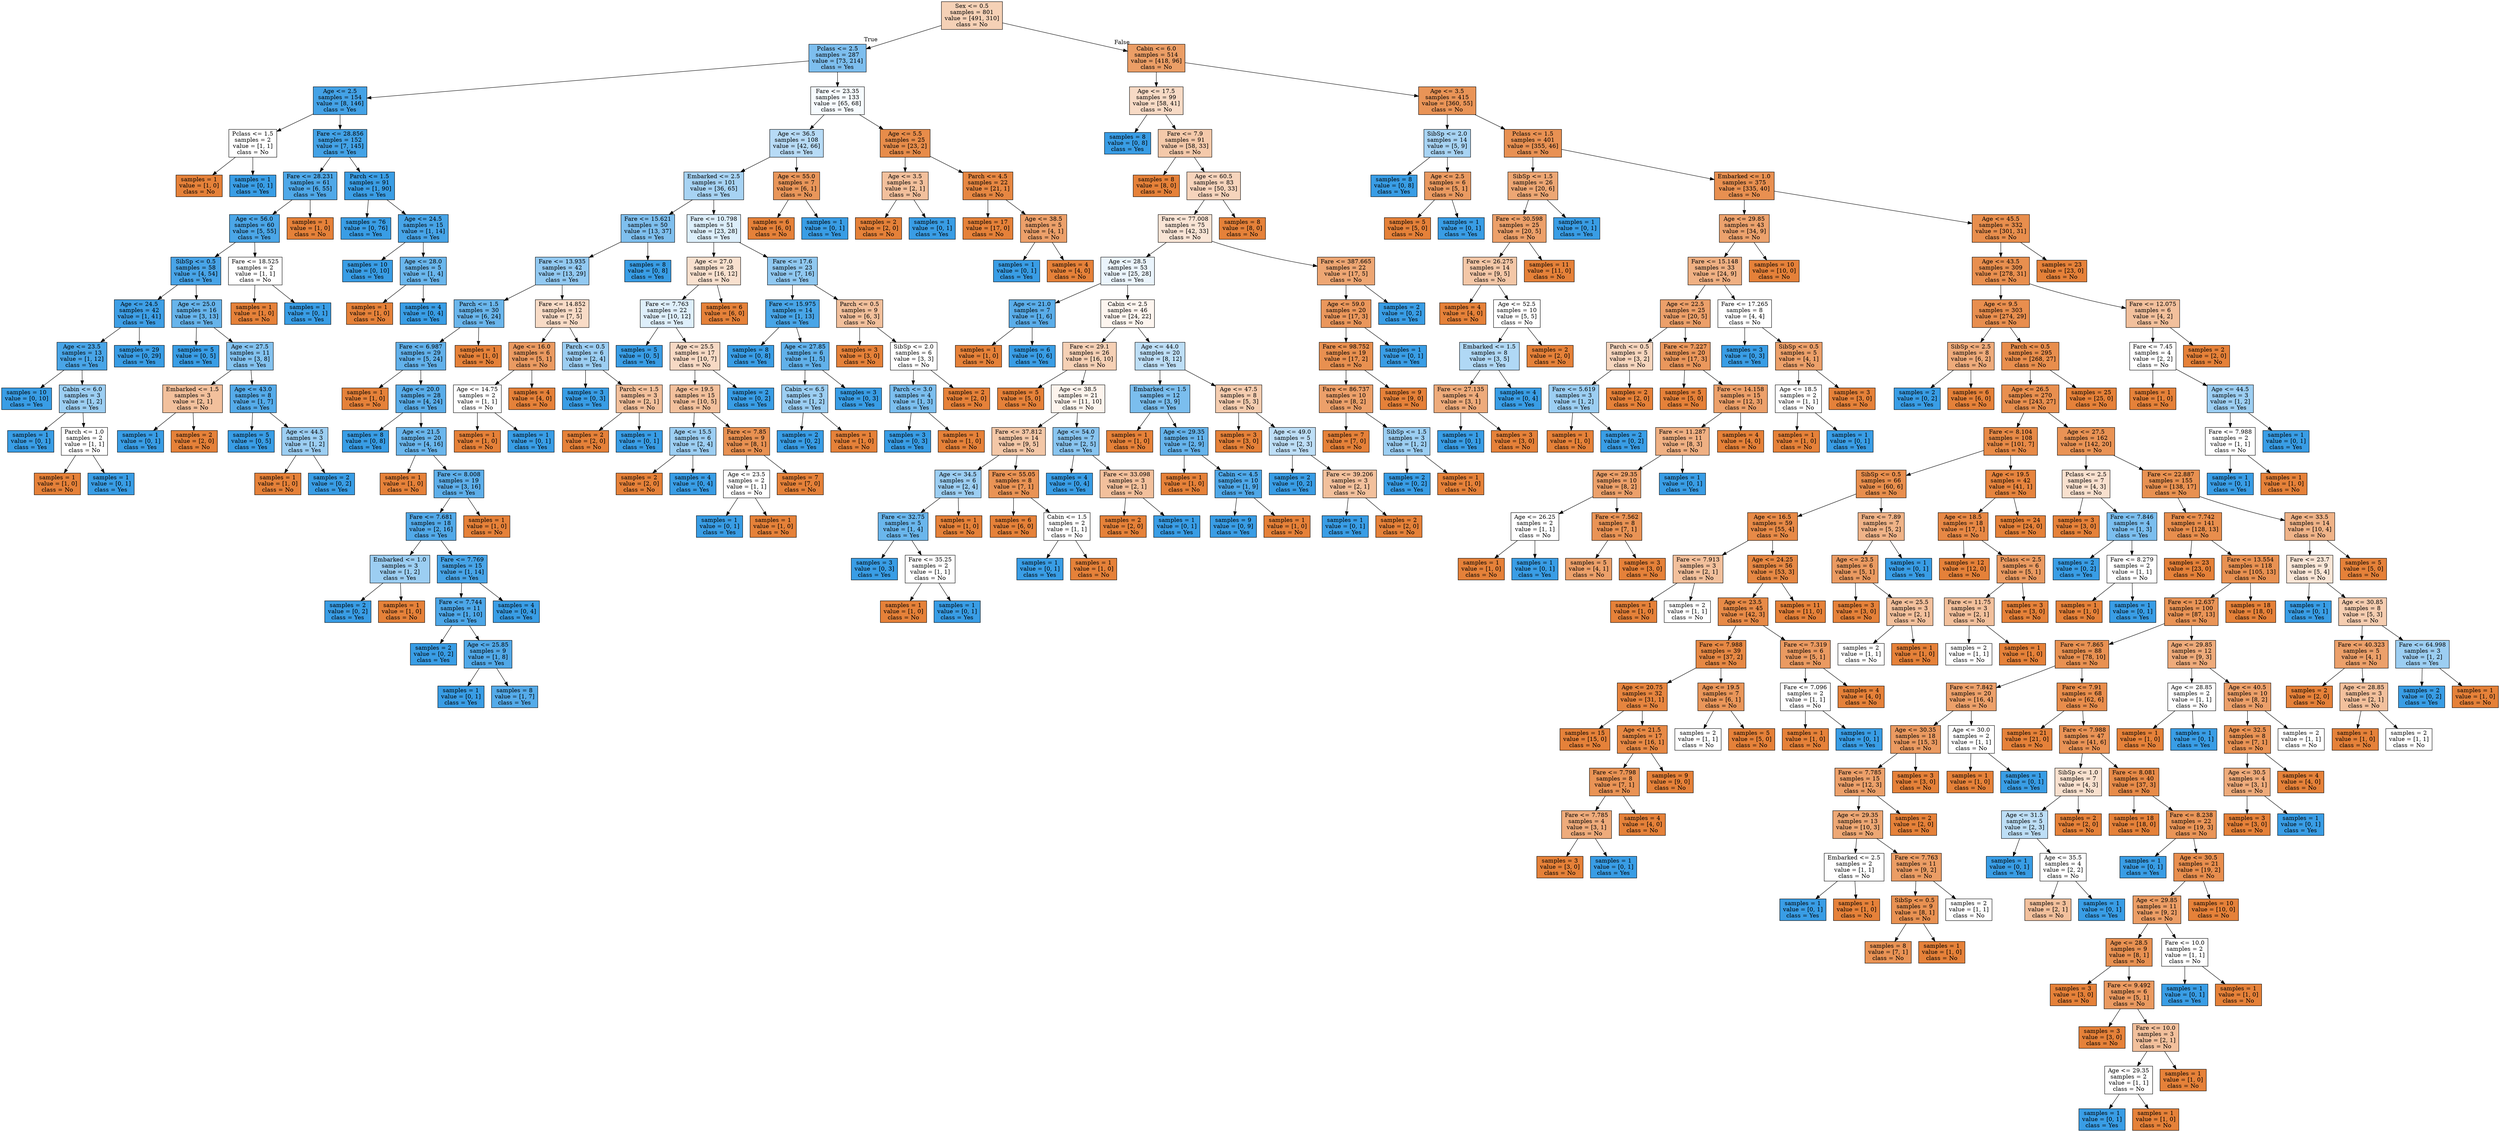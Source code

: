 digraph Tree {
node [shape=box, style="filled", color="black"] ;
0 [label="Sex <= 0.5\nsamples = 801\nvalue = [491, 310]\nclass = No", fillcolor="#f5d1b6"] ;
1 [label="Pclass <= 2.5\nsamples = 287\nvalue = [73, 214]\nclass = Yes", fillcolor="#7dbeee"] ;
0 -> 1 [labeldistance=2.5, labelangle=45, headlabel="True"] ;
2 [label="Age <= 2.5\nsamples = 154\nvalue = [8, 146]\nclass = Yes", fillcolor="#44a2e6"] ;
1 -> 2 ;
3 [label="Pclass <= 1.5\nsamples = 2\nvalue = [1, 1]\nclass = No", fillcolor="#ffffff"] ;
2 -> 3 ;
4 [label="samples = 1\nvalue = [1, 0]\nclass = No", fillcolor="#e58139"] ;
3 -> 4 ;
5 [label="samples = 1\nvalue = [0, 1]\nclass = Yes", fillcolor="#399de5"] ;
3 -> 5 ;
6 [label="Fare <= 28.856\nsamples = 152\nvalue = [7, 145]\nclass = Yes", fillcolor="#43a2e6"] ;
2 -> 6 ;
7 [label="Fare <= 28.231\nsamples = 61\nvalue = [6, 55]\nclass = Yes", fillcolor="#4fa8e8"] ;
6 -> 7 ;
8 [label="Age <= 56.0\nsamples = 60\nvalue = [5, 55]\nclass = Yes", fillcolor="#4ba6e7"] ;
7 -> 8 ;
9 [label="SibSp <= 0.5\nsamples = 58\nvalue = [4, 54]\nclass = Yes", fillcolor="#48a4e7"] ;
8 -> 9 ;
10 [label="Age <= 24.5\nsamples = 42\nvalue = [1, 41]\nclass = Yes", fillcolor="#3e9fe6"] ;
9 -> 10 ;
11 [label="Age <= 23.5\nsamples = 13\nvalue = [1, 12]\nclass = Yes", fillcolor="#49a5e7"] ;
10 -> 11 ;
12 [label="samples = 10\nvalue = [0, 10]\nclass = Yes", fillcolor="#399de5"] ;
11 -> 12 ;
13 [label="Cabin <= 6.0\nsamples = 3\nvalue = [1, 2]\nclass = Yes", fillcolor="#9ccef2"] ;
11 -> 13 ;
14 [label="samples = 1\nvalue = [0, 1]\nclass = Yes", fillcolor="#399de5"] ;
13 -> 14 ;
15 [label="Parch <= 1.0\nsamples = 2\nvalue = [1, 1]\nclass = No", fillcolor="#ffffff"] ;
13 -> 15 ;
16 [label="samples = 1\nvalue = [1, 0]\nclass = No", fillcolor="#e58139"] ;
15 -> 16 ;
17 [label="samples = 1\nvalue = [0, 1]\nclass = Yes", fillcolor="#399de5"] ;
15 -> 17 ;
18 [label="samples = 29\nvalue = [0, 29]\nclass = Yes", fillcolor="#399de5"] ;
10 -> 18 ;
19 [label="Age <= 25.0\nsamples = 16\nvalue = [3, 13]\nclass = Yes", fillcolor="#67b4eb"] ;
9 -> 19 ;
20 [label="samples = 5\nvalue = [0, 5]\nclass = Yes", fillcolor="#399de5"] ;
19 -> 20 ;
21 [label="Age <= 27.5\nsamples = 11\nvalue = [3, 8]\nclass = Yes", fillcolor="#83c2ef"] ;
19 -> 21 ;
22 [label="Embarked <= 1.5\nsamples = 3\nvalue = [2, 1]\nclass = No", fillcolor="#f2c09c"] ;
21 -> 22 ;
23 [label="samples = 1\nvalue = [0, 1]\nclass = Yes", fillcolor="#399de5"] ;
22 -> 23 ;
24 [label="samples = 2\nvalue = [2, 0]\nclass = No", fillcolor="#e58139"] ;
22 -> 24 ;
25 [label="Age <= 43.0\nsamples = 8\nvalue = [1, 7]\nclass = Yes", fillcolor="#55abe9"] ;
21 -> 25 ;
26 [label="samples = 5\nvalue = [0, 5]\nclass = Yes", fillcolor="#399de5"] ;
25 -> 26 ;
27 [label="Age <= 44.5\nsamples = 3\nvalue = [1, 2]\nclass = Yes", fillcolor="#9ccef2"] ;
25 -> 27 ;
28 [label="samples = 1\nvalue = [1, 0]\nclass = No", fillcolor="#e58139"] ;
27 -> 28 ;
29 [label="samples = 2\nvalue = [0, 2]\nclass = Yes", fillcolor="#399de5"] ;
27 -> 29 ;
30 [label="Fare <= 18.525\nsamples = 2\nvalue = [1, 1]\nclass = No", fillcolor="#ffffff"] ;
8 -> 30 ;
31 [label="samples = 1\nvalue = [1, 0]\nclass = No", fillcolor="#e58139"] ;
30 -> 31 ;
32 [label="samples = 1\nvalue = [0, 1]\nclass = Yes", fillcolor="#399de5"] ;
30 -> 32 ;
33 [label="samples = 1\nvalue = [1, 0]\nclass = No", fillcolor="#e58139"] ;
7 -> 33 ;
34 [label="Parch <= 1.5\nsamples = 91\nvalue = [1, 90]\nclass = Yes", fillcolor="#3b9ee5"] ;
6 -> 34 ;
35 [label="samples = 76\nvalue = [0, 76]\nclass = Yes", fillcolor="#399de5"] ;
34 -> 35 ;
36 [label="Age <= 24.5\nsamples = 15\nvalue = [1, 14]\nclass = Yes", fillcolor="#47a4e7"] ;
34 -> 36 ;
37 [label="samples = 10\nvalue = [0, 10]\nclass = Yes", fillcolor="#399de5"] ;
36 -> 37 ;
38 [label="Age <= 28.0\nsamples = 5\nvalue = [1, 4]\nclass = Yes", fillcolor="#6ab6ec"] ;
36 -> 38 ;
39 [label="samples = 1\nvalue = [1, 0]\nclass = No", fillcolor="#e58139"] ;
38 -> 39 ;
40 [label="samples = 4\nvalue = [0, 4]\nclass = Yes", fillcolor="#399de5"] ;
38 -> 40 ;
41 [label="Fare <= 23.35\nsamples = 133\nvalue = [65, 68]\nclass = Yes", fillcolor="#f6fbfe"] ;
1 -> 41 ;
42 [label="Age <= 36.5\nsamples = 108\nvalue = [42, 66]\nclass = Yes", fillcolor="#b7dbf6"] ;
41 -> 42 ;
43 [label="Embarked <= 2.5\nsamples = 101\nvalue = [36, 65]\nclass = Yes", fillcolor="#a7d3f3"] ;
42 -> 43 ;
44 [label="Fare <= 15.621\nsamples = 50\nvalue = [13, 37]\nclass = Yes", fillcolor="#7fbfee"] ;
43 -> 44 ;
45 [label="Fare <= 13.935\nsamples = 42\nvalue = [13, 29]\nclass = Yes", fillcolor="#92c9f1"] ;
44 -> 45 ;
46 [label="Parch <= 1.5\nsamples = 30\nvalue = [6, 24]\nclass = Yes", fillcolor="#6ab6ec"] ;
45 -> 46 ;
47 [label="Fare <= 6.987\nsamples = 29\nvalue = [5, 24]\nclass = Yes", fillcolor="#62b1ea"] ;
46 -> 47 ;
48 [label="samples = 1\nvalue = [1, 0]\nclass = No", fillcolor="#e58139"] ;
47 -> 48 ;
49 [label="Age <= 20.0\nsamples = 28\nvalue = [4, 24]\nclass = Yes", fillcolor="#5aade9"] ;
47 -> 49 ;
50 [label="samples = 8\nvalue = [0, 8]\nclass = Yes", fillcolor="#399de5"] ;
49 -> 50 ;
51 [label="Age <= 21.5\nsamples = 20\nvalue = [4, 16]\nclass = Yes", fillcolor="#6ab6ec"] ;
49 -> 51 ;
52 [label="samples = 1\nvalue = [1, 0]\nclass = No", fillcolor="#e58139"] ;
51 -> 52 ;
53 [label="Fare <= 8.008\nsamples = 19\nvalue = [3, 16]\nclass = Yes", fillcolor="#5eafea"] ;
51 -> 53 ;
54 [label="Fare <= 7.681\nsamples = 18\nvalue = [2, 16]\nclass = Yes", fillcolor="#52a9e8"] ;
53 -> 54 ;
55 [label="Embarked <= 1.0\nsamples = 3\nvalue = [1, 2]\nclass = Yes", fillcolor="#9ccef2"] ;
54 -> 55 ;
56 [label="samples = 2\nvalue = [0, 2]\nclass = Yes", fillcolor="#399de5"] ;
55 -> 56 ;
57 [label="samples = 1\nvalue = [1, 0]\nclass = No", fillcolor="#e58139"] ;
55 -> 57 ;
58 [label="Fare <= 7.769\nsamples = 15\nvalue = [1, 14]\nclass = Yes", fillcolor="#47a4e7"] ;
54 -> 58 ;
59 [label="Fare <= 7.744\nsamples = 11\nvalue = [1, 10]\nclass = Yes", fillcolor="#4da7e8"] ;
58 -> 59 ;
60 [label="samples = 2\nvalue = [0, 2]\nclass = Yes", fillcolor="#399de5"] ;
59 -> 60 ;
61 [label="Age <= 25.85\nsamples = 9\nvalue = [1, 8]\nclass = Yes", fillcolor="#52a9e8"] ;
59 -> 61 ;
62 [label="samples = 1\nvalue = [0, 1]\nclass = Yes", fillcolor="#399de5"] ;
61 -> 62 ;
63 [label="samples = 8\nvalue = [1, 7]\nclass = Yes", fillcolor="#55abe9"] ;
61 -> 63 ;
64 [label="samples = 4\nvalue = [0, 4]\nclass = Yes", fillcolor="#399de5"] ;
58 -> 64 ;
65 [label="samples = 1\nvalue = [1, 0]\nclass = No", fillcolor="#e58139"] ;
53 -> 65 ;
66 [label="samples = 1\nvalue = [1, 0]\nclass = No", fillcolor="#e58139"] ;
46 -> 66 ;
67 [label="Fare <= 14.852\nsamples = 12\nvalue = [7, 5]\nclass = No", fillcolor="#f8dbc6"] ;
45 -> 67 ;
68 [label="Age <= 16.0\nsamples = 6\nvalue = [5, 1]\nclass = No", fillcolor="#ea9a61"] ;
67 -> 68 ;
69 [label="Age <= 14.75\nsamples = 2\nvalue = [1, 1]\nclass = No", fillcolor="#ffffff"] ;
68 -> 69 ;
70 [label="samples = 1\nvalue = [1, 0]\nclass = No", fillcolor="#e58139"] ;
69 -> 70 ;
71 [label="samples = 1\nvalue = [0, 1]\nclass = Yes", fillcolor="#399de5"] ;
69 -> 71 ;
72 [label="samples = 4\nvalue = [4, 0]\nclass = No", fillcolor="#e58139"] ;
68 -> 72 ;
73 [label="Parch <= 0.5\nsamples = 6\nvalue = [2, 4]\nclass = Yes", fillcolor="#9ccef2"] ;
67 -> 73 ;
74 [label="samples = 3\nvalue = [0, 3]\nclass = Yes", fillcolor="#399de5"] ;
73 -> 74 ;
75 [label="Parch <= 1.5\nsamples = 3\nvalue = [2, 1]\nclass = No", fillcolor="#f2c09c"] ;
73 -> 75 ;
76 [label="samples = 2\nvalue = [2, 0]\nclass = No", fillcolor="#e58139"] ;
75 -> 76 ;
77 [label="samples = 1\nvalue = [0, 1]\nclass = Yes", fillcolor="#399de5"] ;
75 -> 77 ;
78 [label="samples = 8\nvalue = [0, 8]\nclass = Yes", fillcolor="#399de5"] ;
44 -> 78 ;
79 [label="Fare <= 10.798\nsamples = 51\nvalue = [23, 28]\nclass = Yes", fillcolor="#dceefa"] ;
43 -> 79 ;
80 [label="Age <= 27.0\nsamples = 28\nvalue = [16, 12]\nclass = No", fillcolor="#f8e0ce"] ;
79 -> 80 ;
81 [label="Fare <= 7.763\nsamples = 22\nvalue = [10, 12]\nclass = Yes", fillcolor="#deeffb"] ;
80 -> 81 ;
82 [label="samples = 5\nvalue = [0, 5]\nclass = Yes", fillcolor="#399de5"] ;
81 -> 82 ;
83 [label="Age <= 25.5\nsamples = 17\nvalue = [10, 7]\nclass = No", fillcolor="#f7d9c4"] ;
81 -> 83 ;
84 [label="Age <= 19.5\nsamples = 15\nvalue = [10, 5]\nclass = No", fillcolor="#f2c09c"] ;
83 -> 84 ;
85 [label="Age <= 15.5\nsamples = 6\nvalue = [2, 4]\nclass = Yes", fillcolor="#9ccef2"] ;
84 -> 85 ;
86 [label="samples = 2\nvalue = [2, 0]\nclass = No", fillcolor="#e58139"] ;
85 -> 86 ;
87 [label="samples = 4\nvalue = [0, 4]\nclass = Yes", fillcolor="#399de5"] ;
85 -> 87 ;
88 [label="Fare <= 7.85\nsamples = 9\nvalue = [8, 1]\nclass = No", fillcolor="#e89152"] ;
84 -> 88 ;
89 [label="Age <= 23.5\nsamples = 2\nvalue = [1, 1]\nclass = No", fillcolor="#ffffff"] ;
88 -> 89 ;
90 [label="samples = 1\nvalue = [0, 1]\nclass = Yes", fillcolor="#399de5"] ;
89 -> 90 ;
91 [label="samples = 1\nvalue = [1, 0]\nclass = No", fillcolor="#e58139"] ;
89 -> 91 ;
92 [label="samples = 7\nvalue = [7, 0]\nclass = No", fillcolor="#e58139"] ;
88 -> 92 ;
93 [label="samples = 2\nvalue = [0, 2]\nclass = Yes", fillcolor="#399de5"] ;
83 -> 93 ;
94 [label="samples = 6\nvalue = [6, 0]\nclass = No", fillcolor="#e58139"] ;
80 -> 94 ;
95 [label="Fare <= 17.6\nsamples = 23\nvalue = [7, 16]\nclass = Yes", fillcolor="#90c8f0"] ;
79 -> 95 ;
96 [label="Fare <= 15.975\nsamples = 14\nvalue = [1, 13]\nclass = Yes", fillcolor="#48a5e7"] ;
95 -> 96 ;
97 [label="samples = 8\nvalue = [0, 8]\nclass = Yes", fillcolor="#399de5"] ;
96 -> 97 ;
98 [label="Age <= 27.85\nsamples = 6\nvalue = [1, 5]\nclass = Yes", fillcolor="#61b1ea"] ;
96 -> 98 ;
99 [label="Cabin <= 6.5\nsamples = 3\nvalue = [1, 2]\nclass = Yes", fillcolor="#9ccef2"] ;
98 -> 99 ;
100 [label="samples = 2\nvalue = [0, 2]\nclass = Yes", fillcolor="#399de5"] ;
99 -> 100 ;
101 [label="samples = 1\nvalue = [1, 0]\nclass = No", fillcolor="#e58139"] ;
99 -> 101 ;
102 [label="samples = 3\nvalue = [0, 3]\nclass = Yes", fillcolor="#399de5"] ;
98 -> 102 ;
103 [label="Parch <= 0.5\nsamples = 9\nvalue = [6, 3]\nclass = No", fillcolor="#f2c09c"] ;
95 -> 103 ;
104 [label="samples = 3\nvalue = [3, 0]\nclass = No", fillcolor="#e58139"] ;
103 -> 104 ;
105 [label="SibSp <= 2.0\nsamples = 6\nvalue = [3, 3]\nclass = No", fillcolor="#ffffff"] ;
103 -> 105 ;
106 [label="Parch <= 3.0\nsamples = 4\nvalue = [1, 3]\nclass = Yes", fillcolor="#7bbeee"] ;
105 -> 106 ;
107 [label="samples = 3\nvalue = [0, 3]\nclass = Yes", fillcolor="#399de5"] ;
106 -> 107 ;
108 [label="samples = 1\nvalue = [1, 0]\nclass = No", fillcolor="#e58139"] ;
106 -> 108 ;
109 [label="samples = 2\nvalue = [2, 0]\nclass = No", fillcolor="#e58139"] ;
105 -> 109 ;
110 [label="Age <= 55.0\nsamples = 7\nvalue = [6, 1]\nclass = No", fillcolor="#e9965a"] ;
42 -> 110 ;
111 [label="samples = 6\nvalue = [6, 0]\nclass = No", fillcolor="#e58139"] ;
110 -> 111 ;
112 [label="samples = 1\nvalue = [0, 1]\nclass = Yes", fillcolor="#399de5"] ;
110 -> 112 ;
113 [label="Age <= 5.5\nsamples = 25\nvalue = [23, 2]\nclass = No", fillcolor="#e78c4a"] ;
41 -> 113 ;
114 [label="Age <= 3.5\nsamples = 3\nvalue = [2, 1]\nclass = No", fillcolor="#f2c09c"] ;
113 -> 114 ;
115 [label="samples = 2\nvalue = [2, 0]\nclass = No", fillcolor="#e58139"] ;
114 -> 115 ;
116 [label="samples = 1\nvalue = [0, 1]\nclass = Yes", fillcolor="#399de5"] ;
114 -> 116 ;
117 [label="Parch <= 4.5\nsamples = 22\nvalue = [21, 1]\nclass = No", fillcolor="#e68742"] ;
113 -> 117 ;
118 [label="samples = 17\nvalue = [17, 0]\nclass = No", fillcolor="#e58139"] ;
117 -> 118 ;
119 [label="Age <= 38.5\nsamples = 5\nvalue = [4, 1]\nclass = No", fillcolor="#eca06a"] ;
117 -> 119 ;
120 [label="samples = 1\nvalue = [0, 1]\nclass = Yes", fillcolor="#399de5"] ;
119 -> 120 ;
121 [label="samples = 4\nvalue = [4, 0]\nclass = No", fillcolor="#e58139"] ;
119 -> 121 ;
122 [label="Cabin <= 6.0\nsamples = 514\nvalue = [418, 96]\nclass = No", fillcolor="#eb9e66"] ;
0 -> 122 [labeldistance=2.5, labelangle=-45, headlabel="False"] ;
123 [label="Age <= 17.5\nsamples = 99\nvalue = [58, 41]\nclass = No", fillcolor="#f7dac5"] ;
122 -> 123 ;
124 [label="samples = 8\nvalue = [0, 8]\nclass = Yes", fillcolor="#399de5"] ;
123 -> 124 ;
125 [label="Fare <= 7.9\nsamples = 91\nvalue = [58, 33]\nclass = No", fillcolor="#f4c9aa"] ;
123 -> 125 ;
126 [label="samples = 8\nvalue = [8, 0]\nclass = No", fillcolor="#e58139"] ;
125 -> 126 ;
127 [label="Age <= 60.5\nsamples = 83\nvalue = [50, 33]\nclass = No", fillcolor="#f6d4bc"] ;
125 -> 127 ;
128 [label="Fare <= 77.008\nsamples = 75\nvalue = [42, 33]\nclass = No", fillcolor="#f9e4d5"] ;
127 -> 128 ;
129 [label="Age <= 28.5\nsamples = 53\nvalue = [25, 28]\nclass = Yes", fillcolor="#eaf4fc"] ;
128 -> 129 ;
130 [label="Age <= 21.0\nsamples = 7\nvalue = [1, 6]\nclass = Yes", fillcolor="#5aade9"] ;
129 -> 130 ;
131 [label="samples = 1\nvalue = [1, 0]\nclass = No", fillcolor="#e58139"] ;
130 -> 131 ;
132 [label="samples = 6\nvalue = [0, 6]\nclass = Yes", fillcolor="#399de5"] ;
130 -> 132 ;
133 [label="Cabin <= 2.5\nsamples = 46\nvalue = [24, 22]\nclass = No", fillcolor="#fdf5ef"] ;
129 -> 133 ;
134 [label="Fare <= 29.1\nsamples = 26\nvalue = [16, 10]\nclass = No", fillcolor="#f5d0b5"] ;
133 -> 134 ;
135 [label="samples = 5\nvalue = [5, 0]\nclass = No", fillcolor="#e58139"] ;
134 -> 135 ;
136 [label="Age <= 38.5\nsamples = 21\nvalue = [11, 10]\nclass = No", fillcolor="#fdf4ed"] ;
134 -> 136 ;
137 [label="Fare <= 37.812\nsamples = 14\nvalue = [9, 5]\nclass = No", fillcolor="#f3c7a7"] ;
136 -> 137 ;
138 [label="Age <= 34.5\nsamples = 6\nvalue = [2, 4]\nclass = Yes", fillcolor="#9ccef2"] ;
137 -> 138 ;
139 [label="Fare <= 32.75\nsamples = 5\nvalue = [1, 4]\nclass = Yes", fillcolor="#6ab6ec"] ;
138 -> 139 ;
140 [label="samples = 3\nvalue = [0, 3]\nclass = Yes", fillcolor="#399de5"] ;
139 -> 140 ;
141 [label="Fare <= 35.25\nsamples = 2\nvalue = [1, 1]\nclass = No", fillcolor="#ffffff"] ;
139 -> 141 ;
142 [label="samples = 1\nvalue = [1, 0]\nclass = No", fillcolor="#e58139"] ;
141 -> 142 ;
143 [label="samples = 1\nvalue = [0, 1]\nclass = Yes", fillcolor="#399de5"] ;
141 -> 143 ;
144 [label="samples = 1\nvalue = [1, 0]\nclass = No", fillcolor="#e58139"] ;
138 -> 144 ;
145 [label="Fare <= 55.05\nsamples = 8\nvalue = [7, 1]\nclass = No", fillcolor="#e99355"] ;
137 -> 145 ;
146 [label="samples = 6\nvalue = [6, 0]\nclass = No", fillcolor="#e58139"] ;
145 -> 146 ;
147 [label="Cabin <= 1.5\nsamples = 2\nvalue = [1, 1]\nclass = No", fillcolor="#ffffff"] ;
145 -> 147 ;
148 [label="samples = 1\nvalue = [0, 1]\nclass = Yes", fillcolor="#399de5"] ;
147 -> 148 ;
149 [label="samples = 1\nvalue = [1, 0]\nclass = No", fillcolor="#e58139"] ;
147 -> 149 ;
150 [label="Age <= 54.0\nsamples = 7\nvalue = [2, 5]\nclass = Yes", fillcolor="#88c4ef"] ;
136 -> 150 ;
151 [label="samples = 4\nvalue = [0, 4]\nclass = Yes", fillcolor="#399de5"] ;
150 -> 151 ;
152 [label="Fare <= 33.098\nsamples = 3\nvalue = [2, 1]\nclass = No", fillcolor="#f2c09c"] ;
150 -> 152 ;
153 [label="samples = 2\nvalue = [2, 0]\nclass = No", fillcolor="#e58139"] ;
152 -> 153 ;
154 [label="samples = 1\nvalue = [0, 1]\nclass = Yes", fillcolor="#399de5"] ;
152 -> 154 ;
155 [label="Age <= 44.0\nsamples = 20\nvalue = [8, 12]\nclass = Yes", fillcolor="#bddef6"] ;
133 -> 155 ;
156 [label="Embarked <= 1.5\nsamples = 12\nvalue = [3, 9]\nclass = Yes", fillcolor="#7bbeee"] ;
155 -> 156 ;
157 [label="samples = 1\nvalue = [1, 0]\nclass = No", fillcolor="#e58139"] ;
156 -> 157 ;
158 [label="Age <= 29.35\nsamples = 11\nvalue = [2, 9]\nclass = Yes", fillcolor="#65b3eb"] ;
156 -> 158 ;
159 [label="samples = 1\nvalue = [1, 0]\nclass = No", fillcolor="#e58139"] ;
158 -> 159 ;
160 [label="Cabin <= 4.5\nsamples = 10\nvalue = [1, 9]\nclass = Yes", fillcolor="#4fa8e8"] ;
158 -> 160 ;
161 [label="samples = 9\nvalue = [0, 9]\nclass = Yes", fillcolor="#399de5"] ;
160 -> 161 ;
162 [label="samples = 1\nvalue = [1, 0]\nclass = No", fillcolor="#e58139"] ;
160 -> 162 ;
163 [label="Age <= 47.5\nsamples = 8\nvalue = [5, 3]\nclass = No", fillcolor="#f5cdb0"] ;
155 -> 163 ;
164 [label="samples = 3\nvalue = [3, 0]\nclass = No", fillcolor="#e58139"] ;
163 -> 164 ;
165 [label="Age <= 49.0\nsamples = 5\nvalue = [2, 3]\nclass = Yes", fillcolor="#bddef6"] ;
163 -> 165 ;
166 [label="samples = 2\nvalue = [0, 2]\nclass = Yes", fillcolor="#399de5"] ;
165 -> 166 ;
167 [label="Fare <= 39.206\nsamples = 3\nvalue = [2, 1]\nclass = No", fillcolor="#f2c09c"] ;
165 -> 167 ;
168 [label="samples = 1\nvalue = [0, 1]\nclass = Yes", fillcolor="#399de5"] ;
167 -> 168 ;
169 [label="samples = 2\nvalue = [2, 0]\nclass = No", fillcolor="#e58139"] ;
167 -> 169 ;
170 [label="Fare <= 387.665\nsamples = 22\nvalue = [17, 5]\nclass = No", fillcolor="#eda673"] ;
128 -> 170 ;
171 [label="Age <= 59.0\nsamples = 20\nvalue = [17, 3]\nclass = No", fillcolor="#ea975c"] ;
170 -> 171 ;
172 [label="Fare <= 98.752\nsamples = 19\nvalue = [17, 2]\nclass = No", fillcolor="#e89050"] ;
171 -> 172 ;
173 [label="Fare <= 86.737\nsamples = 10\nvalue = [8, 2]\nclass = No", fillcolor="#eca06a"] ;
172 -> 173 ;
174 [label="samples = 7\nvalue = [7, 0]\nclass = No", fillcolor="#e58139"] ;
173 -> 174 ;
175 [label="SibSp <= 1.5\nsamples = 3\nvalue = [1, 2]\nclass = Yes", fillcolor="#9ccef2"] ;
173 -> 175 ;
176 [label="samples = 2\nvalue = [0, 2]\nclass = Yes", fillcolor="#399de5"] ;
175 -> 176 ;
177 [label="samples = 1\nvalue = [1, 0]\nclass = No", fillcolor="#e58139"] ;
175 -> 177 ;
178 [label="samples = 9\nvalue = [9, 0]\nclass = No", fillcolor="#e58139"] ;
172 -> 178 ;
179 [label="samples = 1\nvalue = [0, 1]\nclass = Yes", fillcolor="#399de5"] ;
171 -> 179 ;
180 [label="samples = 2\nvalue = [0, 2]\nclass = Yes", fillcolor="#399de5"] ;
170 -> 180 ;
181 [label="samples = 8\nvalue = [8, 0]\nclass = No", fillcolor="#e58139"] ;
127 -> 181 ;
182 [label="Age <= 3.5\nsamples = 415\nvalue = [360, 55]\nclass = No", fillcolor="#e99457"] ;
122 -> 182 ;
183 [label="SibSp <= 2.0\nsamples = 14\nvalue = [5, 9]\nclass = Yes", fillcolor="#a7d3f3"] ;
182 -> 183 ;
184 [label="samples = 8\nvalue = [0, 8]\nclass = Yes", fillcolor="#399de5"] ;
183 -> 184 ;
185 [label="Age <= 2.5\nsamples = 6\nvalue = [5, 1]\nclass = No", fillcolor="#ea9a61"] ;
183 -> 185 ;
186 [label="samples = 5\nvalue = [5, 0]\nclass = No", fillcolor="#e58139"] ;
185 -> 186 ;
187 [label="samples = 1\nvalue = [0, 1]\nclass = Yes", fillcolor="#399de5"] ;
185 -> 187 ;
188 [label="Pclass <= 1.5\nsamples = 401\nvalue = [355, 46]\nclass = No", fillcolor="#e89153"] ;
182 -> 188 ;
189 [label="SibSp <= 1.5\nsamples = 26\nvalue = [20, 6]\nclass = No", fillcolor="#eda774"] ;
188 -> 189 ;
190 [label="Fare <= 30.598\nsamples = 25\nvalue = [20, 5]\nclass = No", fillcolor="#eca06a"] ;
189 -> 190 ;
191 [label="Fare <= 26.275\nsamples = 14\nvalue = [9, 5]\nclass = No", fillcolor="#f3c7a7"] ;
190 -> 191 ;
192 [label="samples = 4\nvalue = [4, 0]\nclass = No", fillcolor="#e58139"] ;
191 -> 192 ;
193 [label="Age <= 52.5\nsamples = 10\nvalue = [5, 5]\nclass = No", fillcolor="#ffffff"] ;
191 -> 193 ;
194 [label="Embarked <= 1.5\nsamples = 8\nvalue = [3, 5]\nclass = Yes", fillcolor="#b0d8f5"] ;
193 -> 194 ;
195 [label="Fare <= 27.135\nsamples = 4\nvalue = [3, 1]\nclass = No", fillcolor="#eeab7b"] ;
194 -> 195 ;
196 [label="samples = 1\nvalue = [0, 1]\nclass = Yes", fillcolor="#399de5"] ;
195 -> 196 ;
197 [label="samples = 3\nvalue = [3, 0]\nclass = No", fillcolor="#e58139"] ;
195 -> 197 ;
198 [label="samples = 4\nvalue = [0, 4]\nclass = Yes", fillcolor="#399de5"] ;
194 -> 198 ;
199 [label="samples = 2\nvalue = [2, 0]\nclass = No", fillcolor="#e58139"] ;
193 -> 199 ;
200 [label="samples = 11\nvalue = [11, 0]\nclass = No", fillcolor="#e58139"] ;
190 -> 200 ;
201 [label="samples = 1\nvalue = [0, 1]\nclass = Yes", fillcolor="#399de5"] ;
189 -> 201 ;
202 [label="Embarked <= 1.0\nsamples = 375\nvalue = [335, 40]\nclass = No", fillcolor="#e89051"] ;
188 -> 202 ;
203 [label="Age <= 29.85\nsamples = 43\nvalue = [34, 9]\nclass = No", fillcolor="#eca26d"] ;
202 -> 203 ;
204 [label="Fare <= 15.148\nsamples = 33\nvalue = [24, 9]\nclass = No", fillcolor="#efb083"] ;
203 -> 204 ;
205 [label="Age <= 22.5\nsamples = 25\nvalue = [20, 5]\nclass = No", fillcolor="#eca06a"] ;
204 -> 205 ;
206 [label="Parch <= 0.5\nsamples = 5\nvalue = [3, 2]\nclass = No", fillcolor="#f6d5bd"] ;
205 -> 206 ;
207 [label="Fare <= 5.619\nsamples = 3\nvalue = [1, 2]\nclass = Yes", fillcolor="#9ccef2"] ;
206 -> 207 ;
208 [label="samples = 1\nvalue = [1, 0]\nclass = No", fillcolor="#e58139"] ;
207 -> 208 ;
209 [label="samples = 2\nvalue = [0, 2]\nclass = Yes", fillcolor="#399de5"] ;
207 -> 209 ;
210 [label="samples = 2\nvalue = [2, 0]\nclass = No", fillcolor="#e58139"] ;
206 -> 210 ;
211 [label="Fare <= 7.227\nsamples = 20\nvalue = [17, 3]\nclass = No", fillcolor="#ea975c"] ;
205 -> 211 ;
212 [label="samples = 5\nvalue = [5, 0]\nclass = No", fillcolor="#e58139"] ;
211 -> 212 ;
213 [label="Fare <= 14.158\nsamples = 15\nvalue = [12, 3]\nclass = No", fillcolor="#eca06a"] ;
211 -> 213 ;
214 [label="Fare <= 11.287\nsamples = 11\nvalue = [8, 3]\nclass = No", fillcolor="#efb083"] ;
213 -> 214 ;
215 [label="Age <= 29.35\nsamples = 10\nvalue = [8, 2]\nclass = No", fillcolor="#eca06a"] ;
214 -> 215 ;
216 [label="Age <= 26.25\nsamples = 2\nvalue = [1, 1]\nclass = No", fillcolor="#ffffff"] ;
215 -> 216 ;
217 [label="samples = 1\nvalue = [1, 0]\nclass = No", fillcolor="#e58139"] ;
216 -> 217 ;
218 [label="samples = 1\nvalue = [0, 1]\nclass = Yes", fillcolor="#399de5"] ;
216 -> 218 ;
219 [label="Fare <= 7.562\nsamples = 8\nvalue = [7, 1]\nclass = No", fillcolor="#e99355"] ;
215 -> 219 ;
220 [label="samples = 5\nvalue = [4, 1]\nclass = No", fillcolor="#eca06a"] ;
219 -> 220 ;
221 [label="samples = 3\nvalue = [3, 0]\nclass = No", fillcolor="#e58139"] ;
219 -> 221 ;
222 [label="samples = 1\nvalue = [0, 1]\nclass = Yes", fillcolor="#399de5"] ;
214 -> 222 ;
223 [label="samples = 4\nvalue = [4, 0]\nclass = No", fillcolor="#e58139"] ;
213 -> 223 ;
224 [label="Fare <= 17.265\nsamples = 8\nvalue = [4, 4]\nclass = No", fillcolor="#ffffff"] ;
204 -> 224 ;
225 [label="samples = 3\nvalue = [0, 3]\nclass = Yes", fillcolor="#399de5"] ;
224 -> 225 ;
226 [label="SibSp <= 0.5\nsamples = 5\nvalue = [4, 1]\nclass = No", fillcolor="#eca06a"] ;
224 -> 226 ;
227 [label="Age <= 18.5\nsamples = 2\nvalue = [1, 1]\nclass = No", fillcolor="#ffffff"] ;
226 -> 227 ;
228 [label="samples = 1\nvalue = [1, 0]\nclass = No", fillcolor="#e58139"] ;
227 -> 228 ;
229 [label="samples = 1\nvalue = [0, 1]\nclass = Yes", fillcolor="#399de5"] ;
227 -> 229 ;
230 [label="samples = 3\nvalue = [3, 0]\nclass = No", fillcolor="#e58139"] ;
226 -> 230 ;
231 [label="samples = 10\nvalue = [10, 0]\nclass = No", fillcolor="#e58139"] ;
203 -> 231 ;
232 [label="Age <= 45.5\nsamples = 332\nvalue = [301, 31]\nclass = No", fillcolor="#e88e4d"] ;
202 -> 232 ;
233 [label="Age <= 43.5\nsamples = 309\nvalue = [278, 31]\nclass = No", fillcolor="#e88f4f"] ;
232 -> 233 ;
234 [label="Age <= 9.5\nsamples = 303\nvalue = [274, 29]\nclass = No", fillcolor="#e88e4e"] ;
233 -> 234 ;
235 [label="SibSp <= 2.5\nsamples = 8\nvalue = [6, 2]\nclass = No", fillcolor="#eeab7b"] ;
234 -> 235 ;
236 [label="samples = 2\nvalue = [0, 2]\nclass = Yes", fillcolor="#399de5"] ;
235 -> 236 ;
237 [label="samples = 6\nvalue = [6, 0]\nclass = No", fillcolor="#e58139"] ;
235 -> 237 ;
238 [label="Parch <= 0.5\nsamples = 295\nvalue = [268, 27]\nclass = No", fillcolor="#e88e4d"] ;
234 -> 238 ;
239 [label="Age <= 26.5\nsamples = 270\nvalue = [243, 27]\nclass = No", fillcolor="#e88f4f"] ;
238 -> 239 ;
240 [label="Fare <= 8.104\nsamples = 108\nvalue = [101, 7]\nclass = No", fillcolor="#e78a47"] ;
239 -> 240 ;
241 [label="SibSp <= 0.5\nsamples = 66\nvalue = [60, 6]\nclass = No", fillcolor="#e88e4d"] ;
240 -> 241 ;
242 [label="Age <= 16.5\nsamples = 59\nvalue = [55, 4]\nclass = No", fillcolor="#e78a47"] ;
241 -> 242 ;
243 [label="Fare <= 7.913\nsamples = 3\nvalue = [2, 1]\nclass = No", fillcolor="#f2c09c"] ;
242 -> 243 ;
244 [label="samples = 1\nvalue = [1, 0]\nclass = No", fillcolor="#e58139"] ;
243 -> 244 ;
245 [label="samples = 2\nvalue = [1, 1]\nclass = No", fillcolor="#ffffff"] ;
243 -> 245 ;
246 [label="Age <= 24.25\nsamples = 56\nvalue = [53, 3]\nclass = No", fillcolor="#e68844"] ;
242 -> 246 ;
247 [label="Age <= 23.5\nsamples = 45\nvalue = [42, 3]\nclass = No", fillcolor="#e78a47"] ;
246 -> 247 ;
248 [label="Fare <= 7.988\nsamples = 39\nvalue = [37, 2]\nclass = No", fillcolor="#e68844"] ;
247 -> 248 ;
249 [label="Age <= 20.75\nsamples = 32\nvalue = [31, 1]\nclass = No", fillcolor="#e6853f"] ;
248 -> 249 ;
250 [label="samples = 15\nvalue = [15, 0]\nclass = No", fillcolor="#e58139"] ;
249 -> 250 ;
251 [label="Age <= 21.5\nsamples = 17\nvalue = [16, 1]\nclass = No", fillcolor="#e78945"] ;
249 -> 251 ;
252 [label="Fare <= 7.798\nsamples = 8\nvalue = [7, 1]\nclass = No", fillcolor="#e99355"] ;
251 -> 252 ;
253 [label="Fare <= 7.785\nsamples = 4\nvalue = [3, 1]\nclass = No", fillcolor="#eeab7b"] ;
252 -> 253 ;
254 [label="samples = 3\nvalue = [3, 0]\nclass = No", fillcolor="#e58139"] ;
253 -> 254 ;
255 [label="samples = 1\nvalue = [0, 1]\nclass = Yes", fillcolor="#399de5"] ;
253 -> 255 ;
256 [label="samples = 4\nvalue = [4, 0]\nclass = No", fillcolor="#e58139"] ;
252 -> 256 ;
257 [label="samples = 9\nvalue = [9, 0]\nclass = No", fillcolor="#e58139"] ;
251 -> 257 ;
258 [label="Age <= 19.5\nsamples = 7\nvalue = [6, 1]\nclass = No", fillcolor="#e9965a"] ;
248 -> 258 ;
259 [label="samples = 2\nvalue = [1, 1]\nclass = No", fillcolor="#ffffff"] ;
258 -> 259 ;
260 [label="samples = 5\nvalue = [5, 0]\nclass = No", fillcolor="#e58139"] ;
258 -> 260 ;
261 [label="Fare <= 7.319\nsamples = 6\nvalue = [5, 1]\nclass = No", fillcolor="#ea9a61"] ;
247 -> 261 ;
262 [label="Fare <= 7.096\nsamples = 2\nvalue = [1, 1]\nclass = No", fillcolor="#ffffff"] ;
261 -> 262 ;
263 [label="samples = 1\nvalue = [1, 0]\nclass = No", fillcolor="#e58139"] ;
262 -> 263 ;
264 [label="samples = 1\nvalue = [0, 1]\nclass = Yes", fillcolor="#399de5"] ;
262 -> 264 ;
265 [label="samples = 4\nvalue = [4, 0]\nclass = No", fillcolor="#e58139"] ;
261 -> 265 ;
266 [label="samples = 11\nvalue = [11, 0]\nclass = No", fillcolor="#e58139"] ;
246 -> 266 ;
267 [label="Fare <= 7.89\nsamples = 7\nvalue = [5, 2]\nclass = No", fillcolor="#efb388"] ;
241 -> 267 ;
268 [label="Age <= 23.5\nsamples = 6\nvalue = [5, 1]\nclass = No", fillcolor="#ea9a61"] ;
267 -> 268 ;
269 [label="samples = 3\nvalue = [3, 0]\nclass = No", fillcolor="#e58139"] ;
268 -> 269 ;
270 [label="Age <= 25.5\nsamples = 3\nvalue = [2, 1]\nclass = No", fillcolor="#f2c09c"] ;
268 -> 270 ;
271 [label="samples = 2\nvalue = [1, 1]\nclass = No", fillcolor="#ffffff"] ;
270 -> 271 ;
272 [label="samples = 1\nvalue = [1, 0]\nclass = No", fillcolor="#e58139"] ;
270 -> 272 ;
273 [label="samples = 1\nvalue = [0, 1]\nclass = Yes", fillcolor="#399de5"] ;
267 -> 273 ;
274 [label="Age <= 19.5\nsamples = 42\nvalue = [41, 1]\nclass = No", fillcolor="#e6843e"] ;
240 -> 274 ;
275 [label="Age <= 18.5\nsamples = 18\nvalue = [17, 1]\nclass = No", fillcolor="#e78845"] ;
274 -> 275 ;
276 [label="samples = 12\nvalue = [12, 0]\nclass = No", fillcolor="#e58139"] ;
275 -> 276 ;
277 [label="Pclass <= 2.5\nsamples = 6\nvalue = [5, 1]\nclass = No", fillcolor="#ea9a61"] ;
275 -> 277 ;
278 [label="Fare <= 11.75\nsamples = 3\nvalue = [2, 1]\nclass = No", fillcolor="#f2c09c"] ;
277 -> 278 ;
279 [label="samples = 2\nvalue = [1, 1]\nclass = No", fillcolor="#ffffff"] ;
278 -> 279 ;
280 [label="samples = 1\nvalue = [1, 0]\nclass = No", fillcolor="#e58139"] ;
278 -> 280 ;
281 [label="samples = 3\nvalue = [3, 0]\nclass = No", fillcolor="#e58139"] ;
277 -> 281 ;
282 [label="samples = 24\nvalue = [24, 0]\nclass = No", fillcolor="#e58139"] ;
274 -> 282 ;
283 [label="Age <= 27.5\nsamples = 162\nvalue = [142, 20]\nclass = No", fillcolor="#e99355"] ;
239 -> 283 ;
284 [label="Pclass <= 2.5\nsamples = 7\nvalue = [4, 3]\nclass = No", fillcolor="#f8e0ce"] ;
283 -> 284 ;
285 [label="samples = 3\nvalue = [3, 0]\nclass = No", fillcolor="#e58139"] ;
284 -> 285 ;
286 [label="Fare <= 7.846\nsamples = 4\nvalue = [1, 3]\nclass = Yes", fillcolor="#7bbeee"] ;
284 -> 286 ;
287 [label="samples = 2\nvalue = [0, 2]\nclass = Yes", fillcolor="#399de5"] ;
286 -> 287 ;
288 [label="Fare <= 8.279\nsamples = 2\nvalue = [1, 1]\nclass = No", fillcolor="#ffffff"] ;
286 -> 288 ;
289 [label="samples = 1\nvalue = [1, 0]\nclass = No", fillcolor="#e58139"] ;
288 -> 289 ;
290 [label="samples = 1\nvalue = [0, 1]\nclass = Yes", fillcolor="#399de5"] ;
288 -> 290 ;
291 [label="Fare <= 22.887\nsamples = 155\nvalue = [138, 17]\nclass = No", fillcolor="#e89151"] ;
283 -> 291 ;
292 [label="Fare <= 7.742\nsamples = 141\nvalue = [128, 13]\nclass = No", fillcolor="#e88e4d"] ;
291 -> 292 ;
293 [label="samples = 23\nvalue = [23, 0]\nclass = No", fillcolor="#e58139"] ;
292 -> 293 ;
294 [label="Fare <= 13.554\nsamples = 118\nvalue = [105, 13]\nclass = No", fillcolor="#e89152"] ;
292 -> 294 ;
295 [label="Fare <= 12.637\nsamples = 100\nvalue = [87, 13]\nclass = No", fillcolor="#e99457"] ;
294 -> 295 ;
296 [label="Fare <= 7.865\nsamples = 88\nvalue = [78, 10]\nclass = No", fillcolor="#e89152"] ;
295 -> 296 ;
297 [label="Fare <= 7.842\nsamples = 20\nvalue = [16, 4]\nclass = No", fillcolor="#eca06a"] ;
296 -> 297 ;
298 [label="Age <= 30.35\nsamples = 18\nvalue = [15, 3]\nclass = No", fillcolor="#ea9a61"] ;
297 -> 298 ;
299 [label="Fare <= 7.785\nsamples = 15\nvalue = [12, 3]\nclass = No", fillcolor="#eca06a"] ;
298 -> 299 ;
300 [label="Age <= 29.35\nsamples = 13\nvalue = [10, 3]\nclass = No", fillcolor="#eda774"] ;
299 -> 300 ;
301 [label="Embarked <= 2.5\nsamples = 2\nvalue = [1, 1]\nclass = No", fillcolor="#ffffff"] ;
300 -> 301 ;
302 [label="samples = 1\nvalue = [0, 1]\nclass = Yes", fillcolor="#399de5"] ;
301 -> 302 ;
303 [label="samples = 1\nvalue = [1, 0]\nclass = No", fillcolor="#e58139"] ;
301 -> 303 ;
304 [label="Fare <= 7.763\nsamples = 11\nvalue = [9, 2]\nclass = No", fillcolor="#eb9d65"] ;
300 -> 304 ;
305 [label="SibSp <= 0.5\nsamples = 9\nvalue = [8, 1]\nclass = No", fillcolor="#e89152"] ;
304 -> 305 ;
306 [label="samples = 8\nvalue = [7, 1]\nclass = No", fillcolor="#e99355"] ;
305 -> 306 ;
307 [label="samples = 1\nvalue = [1, 0]\nclass = No", fillcolor="#e58139"] ;
305 -> 307 ;
308 [label="samples = 2\nvalue = [1, 1]\nclass = No", fillcolor="#ffffff"] ;
304 -> 308 ;
309 [label="samples = 2\nvalue = [2, 0]\nclass = No", fillcolor="#e58139"] ;
299 -> 309 ;
310 [label="samples = 3\nvalue = [3, 0]\nclass = No", fillcolor="#e58139"] ;
298 -> 310 ;
311 [label="Age <= 30.0\nsamples = 2\nvalue = [1, 1]\nclass = No", fillcolor="#ffffff"] ;
297 -> 311 ;
312 [label="samples = 1\nvalue = [1, 0]\nclass = No", fillcolor="#e58139"] ;
311 -> 312 ;
313 [label="samples = 1\nvalue = [0, 1]\nclass = Yes", fillcolor="#399de5"] ;
311 -> 313 ;
314 [label="Fare <= 7.91\nsamples = 68\nvalue = [62, 6]\nclass = No", fillcolor="#e88d4c"] ;
296 -> 314 ;
315 [label="samples = 21\nvalue = [21, 0]\nclass = No", fillcolor="#e58139"] ;
314 -> 315 ;
316 [label="Fare <= 7.988\nsamples = 47\nvalue = [41, 6]\nclass = No", fillcolor="#e99356"] ;
314 -> 316 ;
317 [label="SibSp <= 1.0\nsamples = 7\nvalue = [4, 3]\nclass = No", fillcolor="#f8e0ce"] ;
316 -> 317 ;
318 [label="Age <= 31.5\nsamples = 5\nvalue = [2, 3]\nclass = Yes", fillcolor="#bddef6"] ;
317 -> 318 ;
319 [label="samples = 1\nvalue = [0, 1]\nclass = Yes", fillcolor="#399de5"] ;
318 -> 319 ;
320 [label="Age <= 35.5\nsamples = 4\nvalue = [2, 2]\nclass = No", fillcolor="#ffffff"] ;
318 -> 320 ;
321 [label="samples = 3\nvalue = [2, 1]\nclass = No", fillcolor="#f2c09c"] ;
320 -> 321 ;
322 [label="samples = 1\nvalue = [0, 1]\nclass = Yes", fillcolor="#399de5"] ;
320 -> 322 ;
323 [label="samples = 2\nvalue = [2, 0]\nclass = No", fillcolor="#e58139"] ;
317 -> 323 ;
324 [label="Fare <= 8.081\nsamples = 40\nvalue = [37, 3]\nclass = No", fillcolor="#e78b49"] ;
316 -> 324 ;
325 [label="samples = 18\nvalue = [18, 0]\nclass = No", fillcolor="#e58139"] ;
324 -> 325 ;
326 [label="Fare <= 8.238\nsamples = 22\nvalue = [19, 3]\nclass = No", fillcolor="#e99558"] ;
324 -> 326 ;
327 [label="samples = 1\nvalue = [0, 1]\nclass = Yes", fillcolor="#399de5"] ;
326 -> 327 ;
328 [label="Age <= 30.5\nsamples = 21\nvalue = [19, 2]\nclass = No", fillcolor="#e88e4e"] ;
326 -> 328 ;
329 [label="Age <= 29.85\nsamples = 11\nvalue = [9, 2]\nclass = No", fillcolor="#eb9d65"] ;
328 -> 329 ;
330 [label="Age <= 28.5\nsamples = 9\nvalue = [8, 1]\nclass = No", fillcolor="#e89152"] ;
329 -> 330 ;
331 [label="samples = 3\nvalue = [3, 0]\nclass = No", fillcolor="#e58139"] ;
330 -> 331 ;
332 [label="Fare <= 9.492\nsamples = 6\nvalue = [5, 1]\nclass = No", fillcolor="#ea9a61"] ;
330 -> 332 ;
333 [label="samples = 3\nvalue = [3, 0]\nclass = No", fillcolor="#e58139"] ;
332 -> 333 ;
334 [label="Fare <= 10.0\nsamples = 3\nvalue = [2, 1]\nclass = No", fillcolor="#f2c09c"] ;
332 -> 334 ;
335 [label="Age <= 29.35\nsamples = 2\nvalue = [1, 1]\nclass = No", fillcolor="#ffffff"] ;
334 -> 335 ;
336 [label="samples = 1\nvalue = [0, 1]\nclass = Yes", fillcolor="#399de5"] ;
335 -> 336 ;
337 [label="samples = 1\nvalue = [1, 0]\nclass = No", fillcolor="#e58139"] ;
335 -> 337 ;
338 [label="samples = 1\nvalue = [1, 0]\nclass = No", fillcolor="#e58139"] ;
334 -> 338 ;
339 [label="Fare <= 10.0\nsamples = 2\nvalue = [1, 1]\nclass = No", fillcolor="#ffffff"] ;
329 -> 339 ;
340 [label="samples = 1\nvalue = [0, 1]\nclass = Yes", fillcolor="#399de5"] ;
339 -> 340 ;
341 [label="samples = 1\nvalue = [1, 0]\nclass = No", fillcolor="#e58139"] ;
339 -> 341 ;
342 [label="samples = 10\nvalue = [10, 0]\nclass = No", fillcolor="#e58139"] ;
328 -> 342 ;
343 [label="Age <= 29.85\nsamples = 12\nvalue = [9, 3]\nclass = No", fillcolor="#eeab7b"] ;
295 -> 343 ;
344 [label="Age <= 28.85\nsamples = 2\nvalue = [1, 1]\nclass = No", fillcolor="#ffffff"] ;
343 -> 344 ;
345 [label="samples = 1\nvalue = [1, 0]\nclass = No", fillcolor="#e58139"] ;
344 -> 345 ;
346 [label="samples = 1\nvalue = [0, 1]\nclass = Yes", fillcolor="#399de5"] ;
344 -> 346 ;
347 [label="Age <= 40.5\nsamples = 10\nvalue = [8, 2]\nclass = No", fillcolor="#eca06a"] ;
343 -> 347 ;
348 [label="Age <= 32.5\nsamples = 8\nvalue = [7, 1]\nclass = No", fillcolor="#e99355"] ;
347 -> 348 ;
349 [label="Age <= 30.5\nsamples = 4\nvalue = [3, 1]\nclass = No", fillcolor="#eeab7b"] ;
348 -> 349 ;
350 [label="samples = 3\nvalue = [3, 0]\nclass = No", fillcolor="#e58139"] ;
349 -> 350 ;
351 [label="samples = 1\nvalue = [0, 1]\nclass = Yes", fillcolor="#399de5"] ;
349 -> 351 ;
352 [label="samples = 4\nvalue = [4, 0]\nclass = No", fillcolor="#e58139"] ;
348 -> 352 ;
353 [label="samples = 2\nvalue = [1, 1]\nclass = No", fillcolor="#ffffff"] ;
347 -> 353 ;
354 [label="samples = 18\nvalue = [18, 0]\nclass = No", fillcolor="#e58139"] ;
294 -> 354 ;
355 [label="Age <= 33.5\nsamples = 14\nvalue = [10, 4]\nclass = No", fillcolor="#efb388"] ;
291 -> 355 ;
356 [label="Fare <= 23.7\nsamples = 9\nvalue = [5, 4]\nclass = No", fillcolor="#fae6d7"] ;
355 -> 356 ;
357 [label="samples = 1\nvalue = [0, 1]\nclass = Yes", fillcolor="#399de5"] ;
356 -> 357 ;
358 [label="Age <= 30.85\nsamples = 8\nvalue = [5, 3]\nclass = No", fillcolor="#f5cdb0"] ;
356 -> 358 ;
359 [label="Fare <= 40.323\nsamples = 5\nvalue = [4, 1]\nclass = No", fillcolor="#eca06a"] ;
358 -> 359 ;
360 [label="samples = 2\nvalue = [2, 0]\nclass = No", fillcolor="#e58139"] ;
359 -> 360 ;
361 [label="Age <= 28.85\nsamples = 3\nvalue = [2, 1]\nclass = No", fillcolor="#f2c09c"] ;
359 -> 361 ;
362 [label="samples = 1\nvalue = [1, 0]\nclass = No", fillcolor="#e58139"] ;
361 -> 362 ;
363 [label="samples = 2\nvalue = [1, 1]\nclass = No", fillcolor="#ffffff"] ;
361 -> 363 ;
364 [label="Fare <= 64.998\nsamples = 3\nvalue = [1, 2]\nclass = Yes", fillcolor="#9ccef2"] ;
358 -> 364 ;
365 [label="samples = 2\nvalue = [0, 2]\nclass = Yes", fillcolor="#399de5"] ;
364 -> 365 ;
366 [label="samples = 1\nvalue = [1, 0]\nclass = No", fillcolor="#e58139"] ;
364 -> 366 ;
367 [label="samples = 5\nvalue = [5, 0]\nclass = No", fillcolor="#e58139"] ;
355 -> 367 ;
368 [label="samples = 25\nvalue = [25, 0]\nclass = No", fillcolor="#e58139"] ;
238 -> 368 ;
369 [label="Fare <= 12.075\nsamples = 6\nvalue = [4, 2]\nclass = No", fillcolor="#f2c09c"] ;
233 -> 369 ;
370 [label="Fare <= 7.45\nsamples = 4\nvalue = [2, 2]\nclass = No", fillcolor="#ffffff"] ;
369 -> 370 ;
371 [label="samples = 1\nvalue = [1, 0]\nclass = No", fillcolor="#e58139"] ;
370 -> 371 ;
372 [label="Age <= 44.5\nsamples = 3\nvalue = [1, 2]\nclass = Yes", fillcolor="#9ccef2"] ;
370 -> 372 ;
373 [label="Fare <= 7.988\nsamples = 2\nvalue = [1, 1]\nclass = No", fillcolor="#ffffff"] ;
372 -> 373 ;
374 [label="samples = 1\nvalue = [0, 1]\nclass = Yes", fillcolor="#399de5"] ;
373 -> 374 ;
375 [label="samples = 1\nvalue = [1, 0]\nclass = No", fillcolor="#e58139"] ;
373 -> 375 ;
376 [label="samples = 1\nvalue = [0, 1]\nclass = Yes", fillcolor="#399de5"] ;
372 -> 376 ;
377 [label="samples = 2\nvalue = [2, 0]\nclass = No", fillcolor="#e58139"] ;
369 -> 377 ;
378 [label="samples = 23\nvalue = [23, 0]\nclass = No", fillcolor="#e58139"] ;
232 -> 378 ;
}
